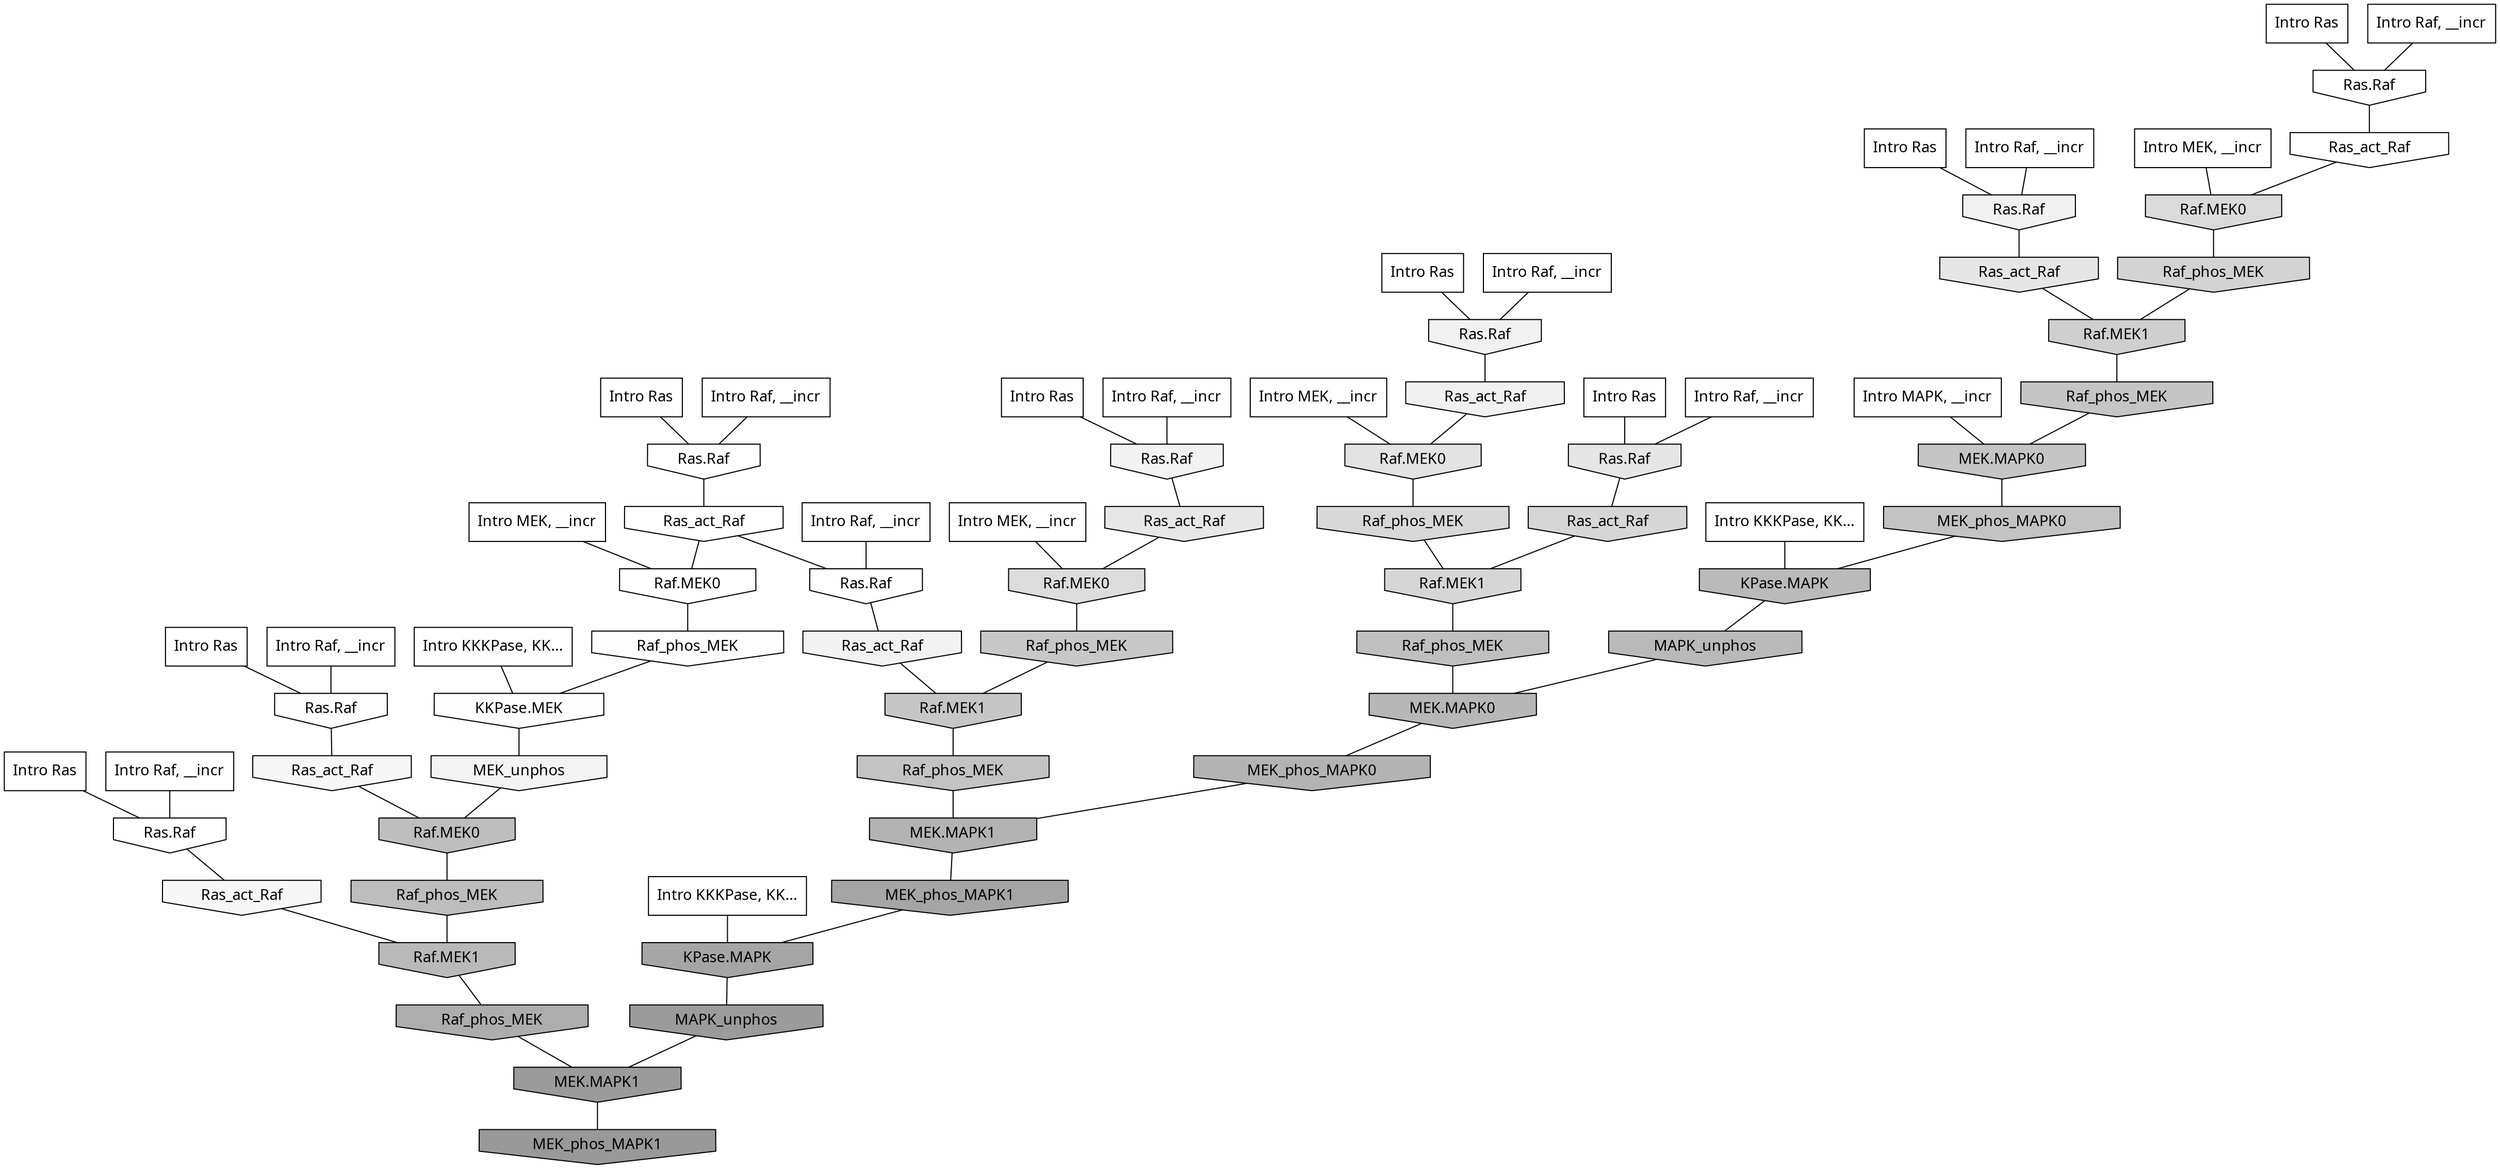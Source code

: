digraph G{
  rankdir="TB";
  ranksep=0.30;
  node [fontname="CMU Serif"];
  edge [fontname="CMU Serif"];
  
  3 [label="Intro Ras", shape=rectangle, style=filled, fillcolor="0.000 0.000 1.000"]
  
  7 [label="Intro Ras", shape=rectangle, style=filled, fillcolor="0.000 0.000 1.000"]
  
  24 [label="Intro Ras", shape=rectangle, style=filled, fillcolor="0.000 0.000 1.000"]
  
  41 [label="Intro Ras", shape=rectangle, style=filled, fillcolor="0.000 0.000 1.000"]
  
  54 [label="Intro Ras", shape=rectangle, style=filled, fillcolor="0.000 0.000 1.000"]
  
  71 [label="Intro Ras", shape=rectangle, style=filled, fillcolor="0.000 0.000 1.000"]
  
  96 [label="Intro Ras", shape=rectangle, style=filled, fillcolor="0.000 0.000 1.000"]
  
  99 [label="Intro Ras", shape=rectangle, style=filled, fillcolor="0.000 0.000 1.000"]
  
  239 [label="Intro Raf, __incr", shape=rectangle, style=filled, fillcolor="0.000 0.000 1.000"]
  
  355 [label="Intro Raf, __incr", shape=rectangle, style=filled, fillcolor="0.000 0.000 1.000"]
  
  680 [label="Intro Raf, __incr", shape=rectangle, style=filled, fillcolor="0.000 0.000 1.000"]
  
  735 [label="Intro Raf, __incr", shape=rectangle, style=filled, fillcolor="0.000 0.000 1.000"]
  
  869 [label="Intro Raf, __incr", shape=rectangle, style=filled, fillcolor="0.000 0.000 1.000"]
  
  996 [label="Intro Raf, __incr", shape=rectangle, style=filled, fillcolor="0.000 0.000 1.000"]
  
  1018 [label="Intro Raf, __incr", shape=rectangle, style=filled, fillcolor="0.000 0.000 1.000"]
  
  1021 [label="Intro Raf, __incr", shape=rectangle, style=filled, fillcolor="0.000 0.000 1.000"]
  
  1087 [label="Intro Raf, __incr", shape=rectangle, style=filled, fillcolor="0.000 0.000 1.000"]
  
  1110 [label="Intro MEK, __incr", shape=rectangle, style=filled, fillcolor="0.000 0.000 1.000"]
  
  1672 [label="Intro MEK, __incr", shape=rectangle, style=filled, fillcolor="0.000 0.000 1.000"]
  
  2007 [label="Intro MEK, __incr", shape=rectangle, style=filled, fillcolor="0.000 0.000 1.000"]
  
  2095 [label="Intro MEK, __incr", shape=rectangle, style=filled, fillcolor="0.000 0.000 1.000"]
  
  2439 [label="Intro MAPK, __incr", shape=rectangle, style=filled, fillcolor="0.000 0.000 1.000"]
  
  3112 [label="Intro KKKPase, KK...", shape=rectangle, style=filled, fillcolor="0.000 0.000 1.000"]
  
  3139 [label="Intro KKKPase, KK...", shape=rectangle, style=filled, fillcolor="0.000 0.000 1.000"]
  
  3188 [label="Intro KKKPase, KK...", shape=rectangle, style=filled, fillcolor="0.000 0.000 1.000"]
  
  3206 [label="Ras.Raf", shape=invhouse, style=filled, fillcolor="0.000 0.000 1.000"]
  
  3213 [label="Ras.Raf", shape=invhouse, style=filled, fillcolor="0.000 0.000 1.000"]
  
  3259 [label="Ras.Raf", shape=invhouse, style=filled, fillcolor="0.000 0.000 1.000"]
  
  3299 [label="Ras_act_Raf", shape=invhouse, style=filled, fillcolor="0.000 0.000 1.000"]
  
  3308 [label="Ras_act_Raf", shape=invhouse, style=filled, fillcolor="0.000 0.000 0.999"]
  
  3310 [label="Raf.MEK0", shape=invhouse, style=filled, fillcolor="0.000 0.000 0.999"]
  
  3315 [label="Ras.Raf", shape=invhouse, style=filled, fillcolor="0.000 0.000 0.999"]
  
  3348 [label="Raf_phos_MEK", shape=invhouse, style=filled, fillcolor="0.000 0.000 0.995"]
  
  3355 [label="KKPase.MEK", shape=invhouse, style=filled, fillcolor="0.000 0.000 0.994"]
  
  3406 [label="Ras.Raf", shape=invhouse, style=filled, fillcolor="0.000 0.000 0.989"]
  
  3613 [label="Ras_act_Raf", shape=invhouse, style=filled, fillcolor="0.000 0.000 0.966"]
  
  3620 [label="Ras_act_Raf", shape=invhouse, style=filled, fillcolor="0.000 0.000 0.965"]
  
  3857 [label="MEK_unphos", shape=invhouse, style=filled, fillcolor="0.000 0.000 0.951"]
  
  3908 [label="Ras.Raf", shape=invhouse, style=filled, fillcolor="0.000 0.000 0.948"]
  
  3919 [label="Ras_act_Raf", shape=invhouse, style=filled, fillcolor="0.000 0.000 0.947"]
  
  3979 [label="Ras.Raf", shape=invhouse, style=filled, fillcolor="0.000 0.000 0.945"]
  
  4042 [label="Ras.Raf", shape=invhouse, style=filled, fillcolor="0.000 0.000 0.942"]
  
  4067 [label="Ras_act_Raf", shape=invhouse, style=filled, fillcolor="0.000 0.000 0.940"]
  
  4836 [label="Ras_act_Raf", shape=invhouse, style=filled, fillcolor="0.000 0.000 0.903"]
  
  4844 [label="Ras.Raf", shape=invhouse, style=filled, fillcolor="0.000 0.000 0.902"]
  
  4903 [label="Ras_act_Raf", shape=invhouse, style=filled, fillcolor="0.000 0.000 0.899"]
  
  5092 [label="Raf.MEK0", shape=invhouse, style=filled, fillcolor="0.000 0.000 0.890"]
  
  5692 [label="Raf.MEK0", shape=invhouse, style=filled, fillcolor="0.000 0.000 0.863"]
  
  5964 [label="Raf.MEK0", shape=invhouse, style=filled, fillcolor="0.000 0.000 0.855"]
  
  6185 [label="Raf_phos_MEK", shape=invhouse, style=filled, fillcolor="0.000 0.000 0.845"]
  
  6376 [label="Ras_act_Raf", shape=invhouse, style=filled, fillcolor="0.000 0.000 0.838"]
  
  6379 [label="Raf.MEK1", shape=invhouse, style=filled, fillcolor="0.000 0.000 0.838"]
  
  6816 [label="Raf_phos_MEK", shape=invhouse, style=filled, fillcolor="0.000 0.000 0.826"]
  
  7522 [label="Raf.MEK1", shape=invhouse, style=filled, fillcolor="0.000 0.000 0.809"]
  
  8649 [label="Raf_phos_MEK", shape=invhouse, style=filled, fillcolor="0.000 0.000 0.782"]
  
  8957 [label="Raf.MEK1", shape=invhouse, style=filled, fillcolor="0.000 0.000 0.775"]
  
  9242 [label="Raf_phos_MEK", shape=invhouse, style=filled, fillcolor="0.000 0.000 0.770"]
  
  9244 [label="MEK.MAPK0", shape=invhouse, style=filled, fillcolor="0.000 0.000 0.770"]
  
  9550 [label="MEK_phos_MAPK0", shape=invhouse, style=filled, fillcolor="0.000 0.000 0.765"]
  
  9619 [label="Raf_phos_MEK", shape=invhouse, style=filled, fillcolor="0.000 0.000 0.764"]
  
  10473 [label="Raf_phos_MEK", shape=invhouse, style=filled, fillcolor="0.000 0.000 0.750"]
  
  10697 [label="Raf.MEK0", shape=invhouse, style=filled, fillcolor="0.000 0.000 0.746"]
  
  11195 [label="Raf_phos_MEK", shape=invhouse, style=filled, fillcolor="0.000 0.000 0.739"]
  
  12042 [label="KPase.MAPK", shape=invhouse, style=filled, fillcolor="0.000 0.000 0.727"]
  
  12100 [label="MAPK_unphos", shape=invhouse, style=filled, fillcolor="0.000 0.000 0.726"]
  
  12110 [label="Raf.MEK1", shape=invhouse, style=filled, fillcolor="0.000 0.000 0.726"]
  
  12905 [label="MEK.MAPK0", shape=invhouse, style=filled, fillcolor="0.000 0.000 0.717"]
  
  14154 [label="MEK_phos_MAPK0", shape=invhouse, style=filled, fillcolor="0.000 0.000 0.703"]
  
  14197 [label="MEK.MAPK1", shape=invhouse, style=filled, fillcolor="0.000 0.000 0.702"]
  
  16124 [label="Raf_phos_MEK", shape=invhouse, style=filled, fillcolor="0.000 0.000 0.678"]
  
  17543 [label="MEK_phos_MAPK1", shape=invhouse, style=filled, fillcolor="0.000 0.000 0.648"]
  
  17628 [label="KPase.MAPK", shape=invhouse, style=filled, fillcolor="0.000 0.000 0.646"]
  
  18903 [label="MAPK_unphos", shape=invhouse, style=filled, fillcolor="0.000 0.000 0.606"]
  
  18904 [label="MEK.MAPK1", shape=invhouse, style=filled, fillcolor="0.000 0.000 0.606"]
  
  19072 [label="MEK_phos_MAPK1", shape=invhouse, style=filled, fillcolor="0.000 0.000 0.600"]
  
  
  18904 -> 19072 [dir=none, color="0.000 0.000 0.000"] 
  18903 -> 18904 [dir=none, color="0.000 0.000 0.000"] 
  17628 -> 18903 [dir=none, color="0.000 0.000 0.000"] 
  17543 -> 17628 [dir=none, color="0.000 0.000 0.000"] 
  16124 -> 18904 [dir=none, color="0.000 0.000 0.000"] 
  14197 -> 17543 [dir=none, color="0.000 0.000 0.000"] 
  14154 -> 14197 [dir=none, color="0.000 0.000 0.000"] 
  12905 -> 14154 [dir=none, color="0.000 0.000 0.000"] 
  12110 -> 16124 [dir=none, color="0.000 0.000 0.000"] 
  12100 -> 12905 [dir=none, color="0.000 0.000 0.000"] 
  12042 -> 12100 [dir=none, color="0.000 0.000 0.000"] 
  11195 -> 12110 [dir=none, color="0.000 0.000 0.000"] 
  10697 -> 11195 [dir=none, color="0.000 0.000 0.000"] 
  10473 -> 12905 [dir=none, color="0.000 0.000 0.000"] 
  9619 -> 14197 [dir=none, color="0.000 0.000 0.000"] 
  9550 -> 12042 [dir=none, color="0.000 0.000 0.000"] 
  9244 -> 9550 [dir=none, color="0.000 0.000 0.000"] 
  9242 -> 9244 [dir=none, color="0.000 0.000 0.000"] 
  8957 -> 9619 [dir=none, color="0.000 0.000 0.000"] 
  8649 -> 8957 [dir=none, color="0.000 0.000 0.000"] 
  7522 -> 9242 [dir=none, color="0.000 0.000 0.000"] 
  6816 -> 7522 [dir=none, color="0.000 0.000 0.000"] 
  6379 -> 10473 [dir=none, color="0.000 0.000 0.000"] 
  6376 -> 6379 [dir=none, color="0.000 0.000 0.000"] 
  6185 -> 6379 [dir=none, color="0.000 0.000 0.000"] 
  5964 -> 6816 [dir=none, color="0.000 0.000 0.000"] 
  5692 -> 8649 [dir=none, color="0.000 0.000 0.000"] 
  5092 -> 6185 [dir=none, color="0.000 0.000 0.000"] 
  4903 -> 7522 [dir=none, color="0.000 0.000 0.000"] 
  4844 -> 6376 [dir=none, color="0.000 0.000 0.000"] 
  4836 -> 5692 [dir=none, color="0.000 0.000 0.000"] 
  4067 -> 5092 [dir=none, color="0.000 0.000 0.000"] 
  4042 -> 4067 [dir=none, color="0.000 0.000 0.000"] 
  3979 -> 4903 [dir=none, color="0.000 0.000 0.000"] 
  3919 -> 8957 [dir=none, color="0.000 0.000 0.000"] 
  3908 -> 4836 [dir=none, color="0.000 0.000 0.000"] 
  3857 -> 10697 [dir=none, color="0.000 0.000 0.000"] 
  3620 -> 10697 [dir=none, color="0.000 0.000 0.000"] 
  3613 -> 12110 [dir=none, color="0.000 0.000 0.000"] 
  3406 -> 3620 [dir=none, color="0.000 0.000 0.000"] 
  3355 -> 3857 [dir=none, color="0.000 0.000 0.000"] 
  3348 -> 3355 [dir=none, color="0.000 0.000 0.000"] 
  3315 -> 3919 [dir=none, color="0.000 0.000 0.000"] 
  3310 -> 3348 [dir=none, color="0.000 0.000 0.000"] 
  3308 -> 3310 [dir=none, color="0.000 0.000 0.000"] 
  3308 -> 3315 [dir=none, color="0.000 0.000 0.000"] 
  3299 -> 5964 [dir=none, color="0.000 0.000 0.000"] 
  3259 -> 3299 [dir=none, color="0.000 0.000 0.000"] 
  3213 -> 3613 [dir=none, color="0.000 0.000 0.000"] 
  3206 -> 3308 [dir=none, color="0.000 0.000 0.000"] 
  3188 -> 12042 [dir=none, color="0.000 0.000 0.000"] 
  3139 -> 17628 [dir=none, color="0.000 0.000 0.000"] 
  3112 -> 3355 [dir=none, color="0.000 0.000 0.000"] 
  2439 -> 9244 [dir=none, color="0.000 0.000 0.000"] 
  2095 -> 5964 [dir=none, color="0.000 0.000 0.000"] 
  2007 -> 3310 [dir=none, color="0.000 0.000 0.000"] 
  1672 -> 5092 [dir=none, color="0.000 0.000 0.000"] 
  1110 -> 5692 [dir=none, color="0.000 0.000 0.000"] 
  1087 -> 3406 [dir=none, color="0.000 0.000 0.000"] 
  1021 -> 3979 [dir=none, color="0.000 0.000 0.000"] 
  1018 -> 3259 [dir=none, color="0.000 0.000 0.000"] 
  996 -> 4042 [dir=none, color="0.000 0.000 0.000"] 
  869 -> 3206 [dir=none, color="0.000 0.000 0.000"] 
  735 -> 3908 [dir=none, color="0.000 0.000 0.000"] 
  680 -> 3213 [dir=none, color="0.000 0.000 0.000"] 
  355 -> 3315 [dir=none, color="0.000 0.000 0.000"] 
  239 -> 4844 [dir=none, color="0.000 0.000 0.000"] 
  99 -> 3206 [dir=none, color="0.000 0.000 0.000"] 
  96 -> 4042 [dir=none, color="0.000 0.000 0.000"] 
  71 -> 3908 [dir=none, color="0.000 0.000 0.000"] 
  54 -> 4844 [dir=none, color="0.000 0.000 0.000"] 
  41 -> 3259 [dir=none, color="0.000 0.000 0.000"] 
  24 -> 3406 [dir=none, color="0.000 0.000 0.000"] 
  7 -> 3213 [dir=none, color="0.000 0.000 0.000"] 
  3 -> 3979 [dir=none, color="0.000 0.000 0.000"] 
  
  }
